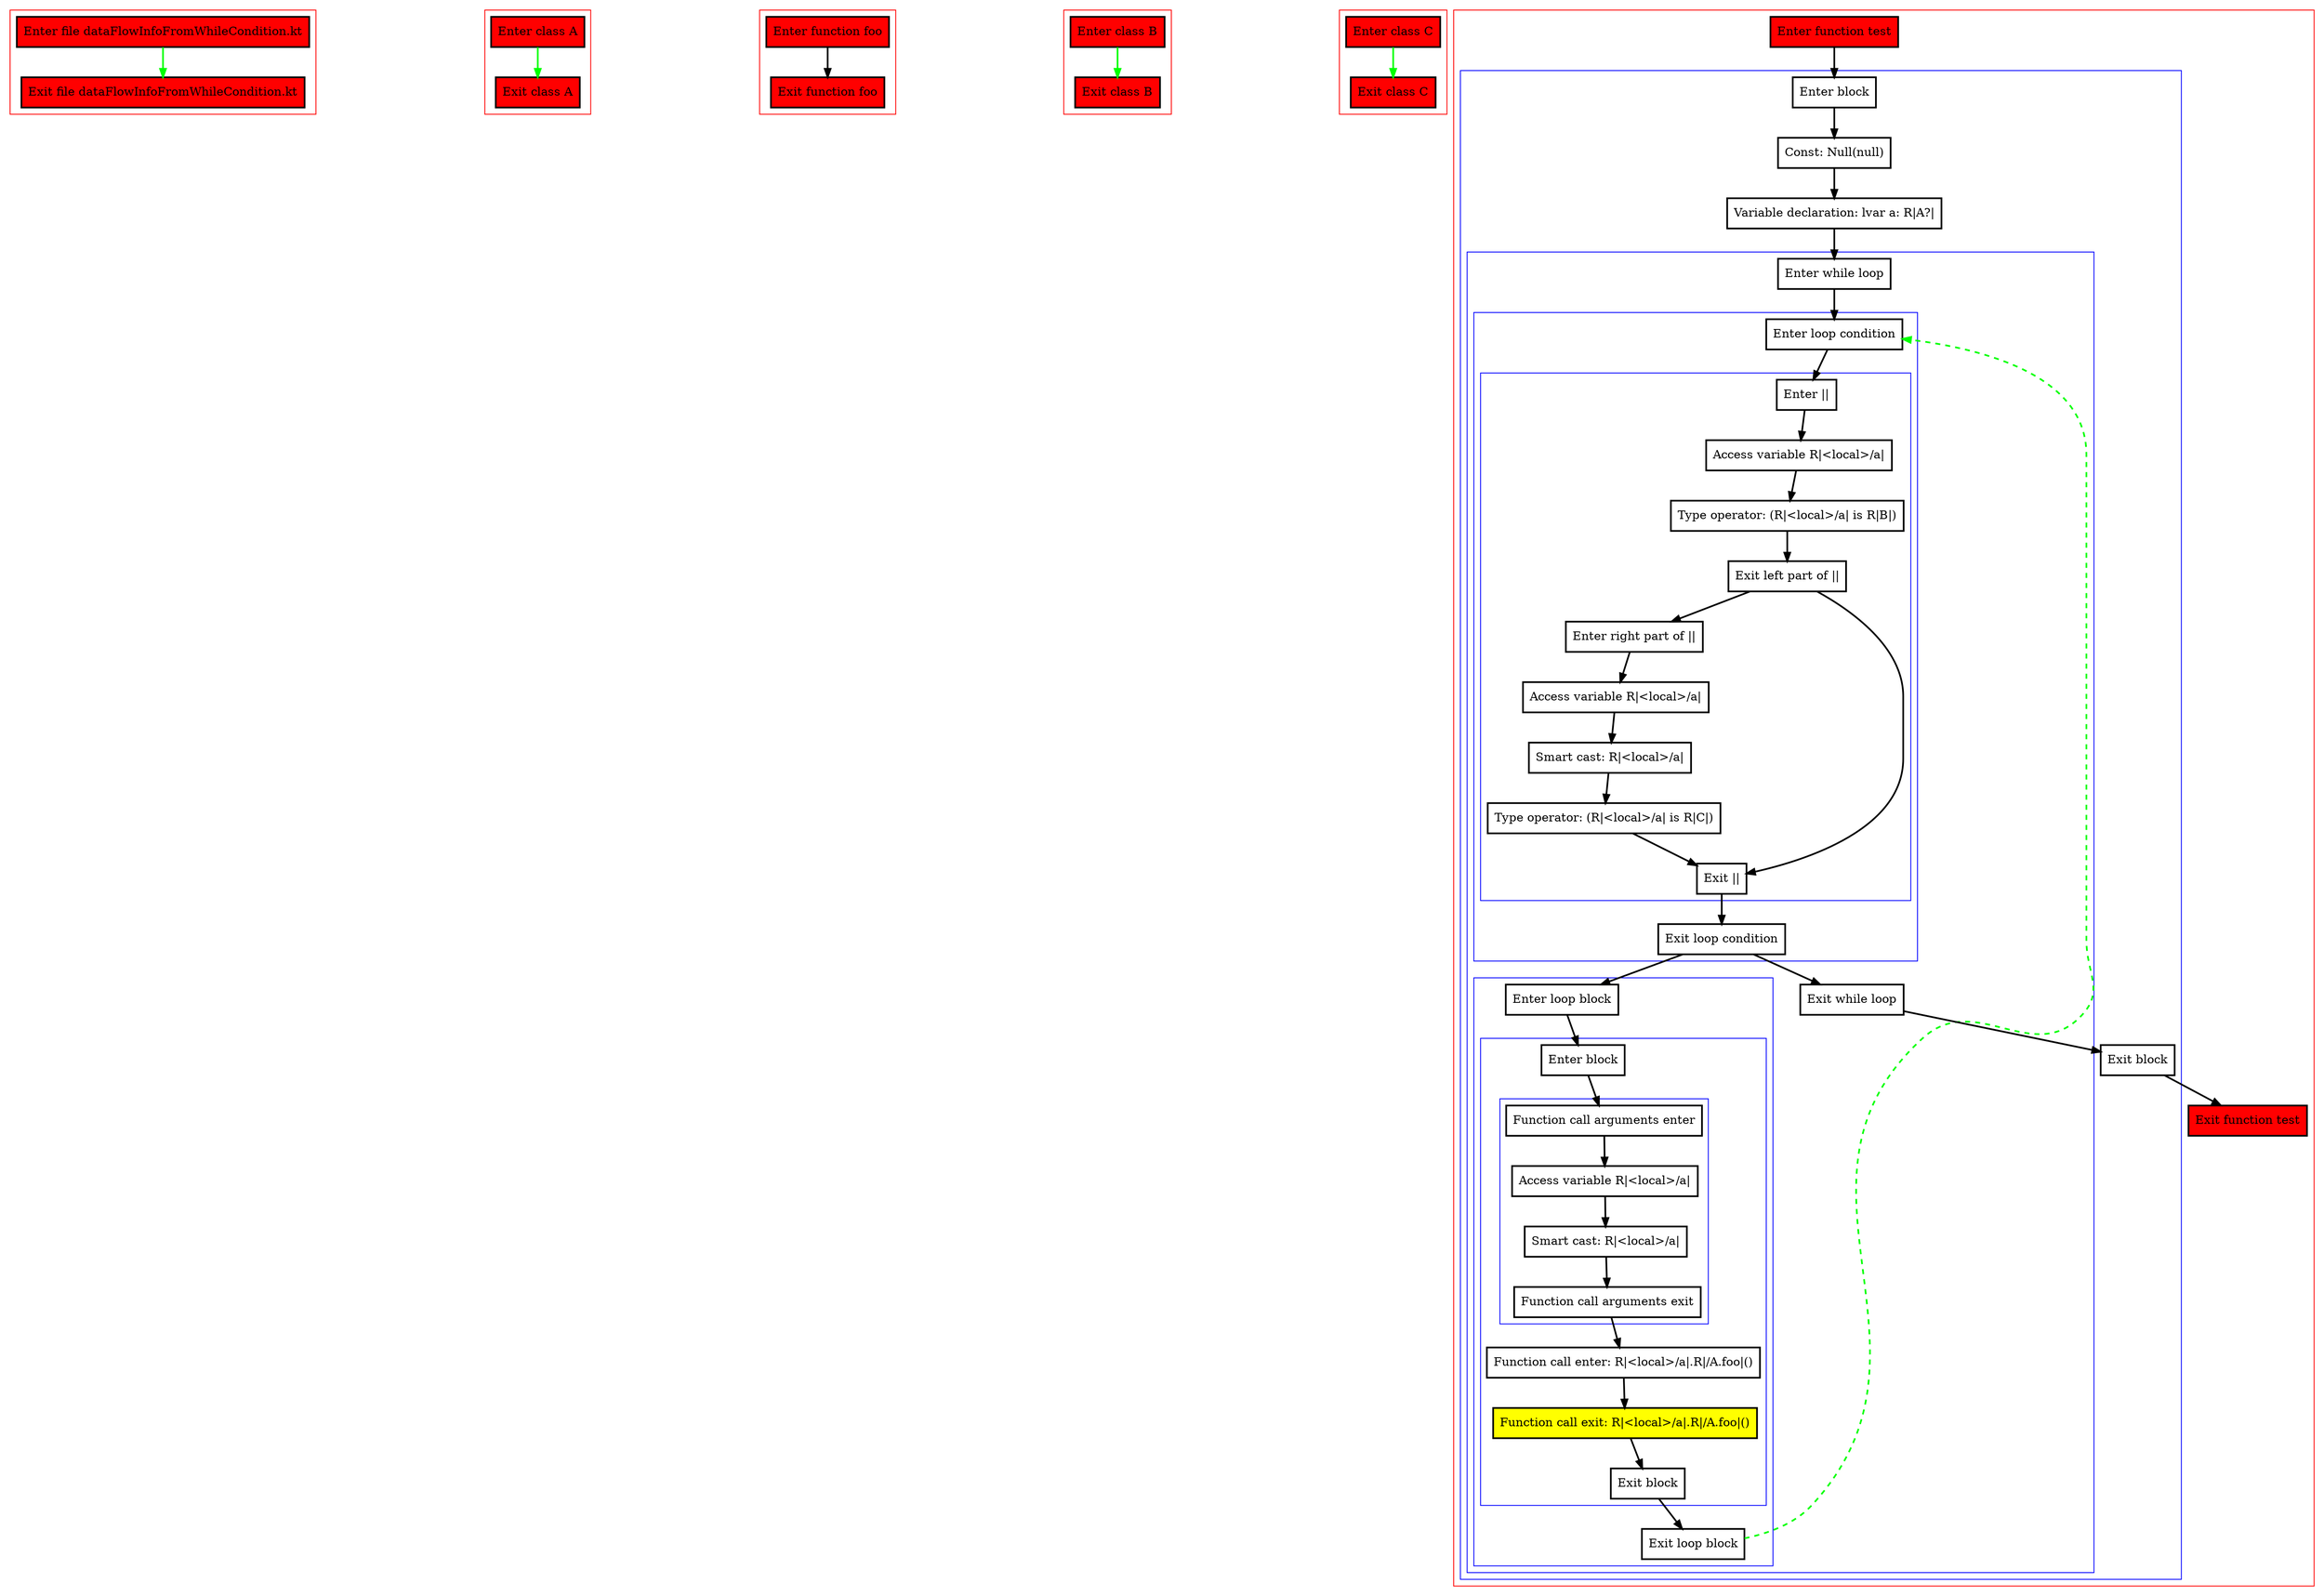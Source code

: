 digraph dataFlowInfoFromWhileCondition_kt {
    graph [nodesep=3]
    node [shape=box penwidth=2]
    edge [penwidth=2]

    subgraph cluster_0 {
        color=red
        0 [label="Enter file dataFlowInfoFromWhileCondition.kt" style="filled" fillcolor=red];
        1 [label="Exit file dataFlowInfoFromWhileCondition.kt" style="filled" fillcolor=red];
    }
    0 -> {1} [color=green];

    subgraph cluster_1 {
        color=red
        2 [label="Enter class A" style="filled" fillcolor=red];
        3 [label="Exit class A" style="filled" fillcolor=red];
    }
    2 -> {3} [color=green];

    subgraph cluster_2 {
        color=red
        4 [label="Enter function foo" style="filled" fillcolor=red];
        5 [label="Exit function foo" style="filled" fillcolor=red];
    }
    4 -> {5};

    subgraph cluster_3 {
        color=red
        6 [label="Enter class B" style="filled" fillcolor=red];
        7 [label="Exit class B" style="filled" fillcolor=red];
    }
    6 -> {7} [color=green];

    subgraph cluster_4 {
        color=red
        8 [label="Enter class C" style="filled" fillcolor=red];
        9 [label="Exit class C" style="filled" fillcolor=red];
    }
    8 -> {9} [color=green];

    subgraph cluster_5 {
        color=red
        10 [label="Enter function test" style="filled" fillcolor=red];
        subgraph cluster_6 {
            color=blue
            11 [label="Enter block"];
            12 [label="Const: Null(null)"];
            13 [label="Variable declaration: lvar a: R|A?|"];
            subgraph cluster_7 {
                color=blue
                14 [label="Enter while loop"];
                subgraph cluster_8 {
                    color=blue
                    15 [label="Enter loop condition"];
                    subgraph cluster_9 {
                        color=blue
                        16 [label="Enter ||"];
                        17 [label="Access variable R|<local>/a|"];
                        18 [label="Type operator: (R|<local>/a| is R|B|)"];
                        19 [label="Exit left part of ||"];
                        20 [label="Enter right part of ||"];
                        21 [label="Access variable R|<local>/a|"];
                        22 [label="Smart cast: R|<local>/a|"];
                        23 [label="Type operator: (R|<local>/a| is R|C|)"];
                        24 [label="Exit ||"];
                    }
                    25 [label="Exit loop condition"];
                }
                subgraph cluster_10 {
                    color=blue
                    26 [label="Enter loop block"];
                    subgraph cluster_11 {
                        color=blue
                        27 [label="Enter block"];
                        subgraph cluster_12 {
                            color=blue
                            28 [label="Function call arguments enter"];
                            29 [label="Access variable R|<local>/a|"];
                            30 [label="Smart cast: R|<local>/a|"];
                            31 [label="Function call arguments exit"];
                        }
                        32 [label="Function call enter: R|<local>/a|.R|/A.foo|()"];
                        33 [label="Function call exit: R|<local>/a|.R|/A.foo|()" style="filled" fillcolor=yellow];
                        34 [label="Exit block"];
                    }
                    35 [label="Exit loop block"];
                }
                36 [label="Exit while loop"];
            }
            37 [label="Exit block"];
        }
        38 [label="Exit function test" style="filled" fillcolor=red];
    }
    10 -> {11};
    11 -> {12};
    12 -> {13};
    13 -> {14};
    14 -> {15};
    15 -> {16};
    16 -> {17};
    17 -> {18};
    18 -> {19};
    19 -> {20 24};
    20 -> {21};
    21 -> {22};
    22 -> {23};
    23 -> {24};
    24 -> {25};
    25 -> {26 36};
    26 -> {27};
    27 -> {28};
    28 -> {29};
    29 -> {30};
    30 -> {31};
    31 -> {32};
    32 -> {33};
    33 -> {34};
    34 -> {35};
    35 -> {15} [color=green style=dashed];
    36 -> {37};
    37 -> {38};

}
